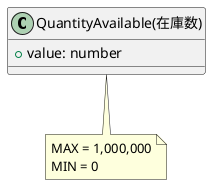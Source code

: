 @startuml QuantityAvailable

class "QuantityAvailable(在庫数)" as QuantityAvailable {
    + value: number
}

note bottom of QuantityAvailable
    MAX = 1,000,000
    MIN = 0
end note 

@enduml